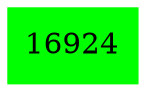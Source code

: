 digraph G {
graph [URL="http://bugs.webkit.org/query.cgi", rankdir=LR]
node [URL="http://bugs.webkit.org/show_bug.cgi?id=\N", style=filled, color=lightgrey]
16924 [shape=box,color=green]
}
